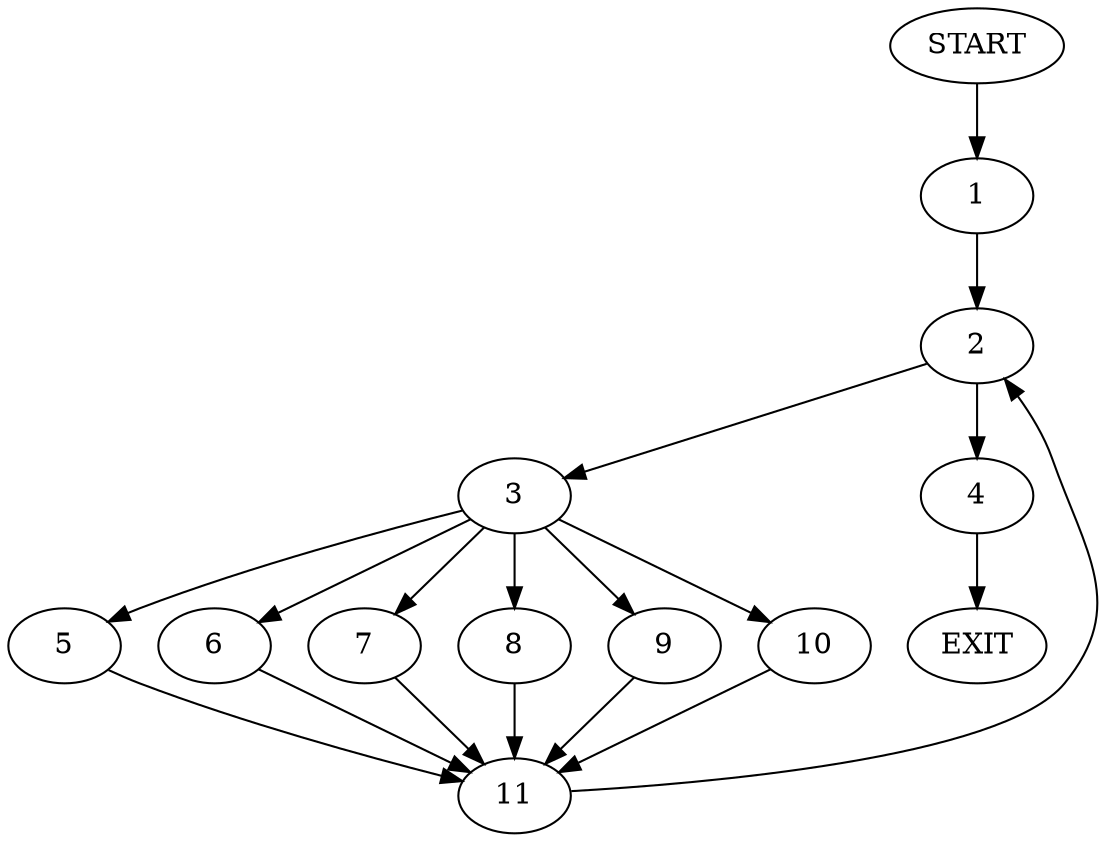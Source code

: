 digraph {
0 [label="START"]
12 [label="EXIT"]
0 -> 1
1 -> 2
2 -> 3
2 -> 4
4 -> 12
3 -> 5
3 -> 6
3 -> 7
3 -> 8
3 -> 9
3 -> 10
9 -> 11
10 -> 11
6 -> 11
7 -> 11
5 -> 11
8 -> 11
11 -> 2
}
